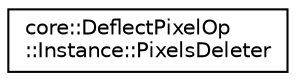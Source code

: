 digraph "Graphical Class Hierarchy"
{
 // LATEX_PDF_SIZE
  edge [fontname="Helvetica",fontsize="10",labelfontname="Helvetica",labelfontsize="10"];
  node [fontname="Helvetica",fontsize="10",shape=record];
  rankdir="LR";
  Node0 [label="core::DeflectPixelOp\l::Instance::PixelsDeleter",height=0.2,width=0.4,color="black", fillcolor="white", style="filled",URL="$d9/df2/structcore_1_1DeflectPixelOp_1_1Instance_1_1PixelsDeleter.html",tooltip=" "];
}
